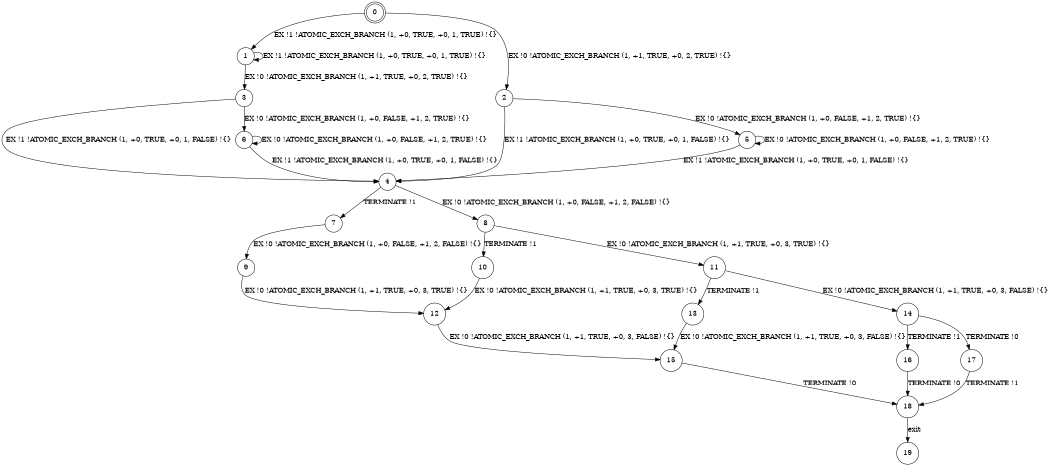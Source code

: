 digraph BCG {
size = "7, 10.5";
center = TRUE;
node [shape = circle];
0 [peripheries = 2];
0 -> 1 [label = "EX !1 !ATOMIC_EXCH_BRANCH (1, +0, TRUE, +0, 1, TRUE) !{}"];
0 -> 2 [label = "EX !0 !ATOMIC_EXCH_BRANCH (1, +1, TRUE, +0, 2, TRUE) !{}"];
1 -> 3 [label = "EX !0 !ATOMIC_EXCH_BRANCH (1, +1, TRUE, +0, 2, TRUE) !{}"];
1 -> 1 [label = "EX !1 !ATOMIC_EXCH_BRANCH (1, +0, TRUE, +0, 1, TRUE) !{}"];
2 -> 4 [label = "EX !1 !ATOMIC_EXCH_BRANCH (1, +0, TRUE, +0, 1, FALSE) !{}"];
2 -> 5 [label = "EX !0 !ATOMIC_EXCH_BRANCH (1, +0, FALSE, +1, 2, TRUE) !{}"];
3 -> 4 [label = "EX !1 !ATOMIC_EXCH_BRANCH (1, +0, TRUE, +0, 1, FALSE) !{}"];
3 -> 6 [label = "EX !0 !ATOMIC_EXCH_BRANCH (1, +0, FALSE, +1, 2, TRUE) !{}"];
4 -> 7 [label = "TERMINATE !1"];
4 -> 8 [label = "EX !0 !ATOMIC_EXCH_BRANCH (1, +0, FALSE, +1, 2, FALSE) !{}"];
5 -> 4 [label = "EX !1 !ATOMIC_EXCH_BRANCH (1, +0, TRUE, +0, 1, FALSE) !{}"];
5 -> 5 [label = "EX !0 !ATOMIC_EXCH_BRANCH (1, +0, FALSE, +1, 2, TRUE) !{}"];
6 -> 4 [label = "EX !1 !ATOMIC_EXCH_BRANCH (1, +0, TRUE, +0, 1, FALSE) !{}"];
6 -> 6 [label = "EX !0 !ATOMIC_EXCH_BRANCH (1, +0, FALSE, +1, 2, TRUE) !{}"];
7 -> 9 [label = "EX !0 !ATOMIC_EXCH_BRANCH (1, +0, FALSE, +1, 2, FALSE) !{}"];
8 -> 10 [label = "TERMINATE !1"];
8 -> 11 [label = "EX !0 !ATOMIC_EXCH_BRANCH (1, +1, TRUE, +0, 3, TRUE) !{}"];
9 -> 12 [label = "EX !0 !ATOMIC_EXCH_BRANCH (1, +1, TRUE, +0, 3, TRUE) !{}"];
10 -> 12 [label = "EX !0 !ATOMIC_EXCH_BRANCH (1, +1, TRUE, +0, 3, TRUE) !{}"];
11 -> 13 [label = "TERMINATE !1"];
11 -> 14 [label = "EX !0 !ATOMIC_EXCH_BRANCH (1, +1, TRUE, +0, 3, FALSE) !{}"];
12 -> 15 [label = "EX !0 !ATOMIC_EXCH_BRANCH (1, +1, TRUE, +0, 3, FALSE) !{}"];
13 -> 15 [label = "EX !0 !ATOMIC_EXCH_BRANCH (1, +1, TRUE, +0, 3, FALSE) !{}"];
14 -> 16 [label = "TERMINATE !1"];
14 -> 17 [label = "TERMINATE !0"];
15 -> 18 [label = "TERMINATE !0"];
16 -> 18 [label = "TERMINATE !0"];
17 -> 18 [label = "TERMINATE !1"];
18 -> 19 [label = "exit"];
}
